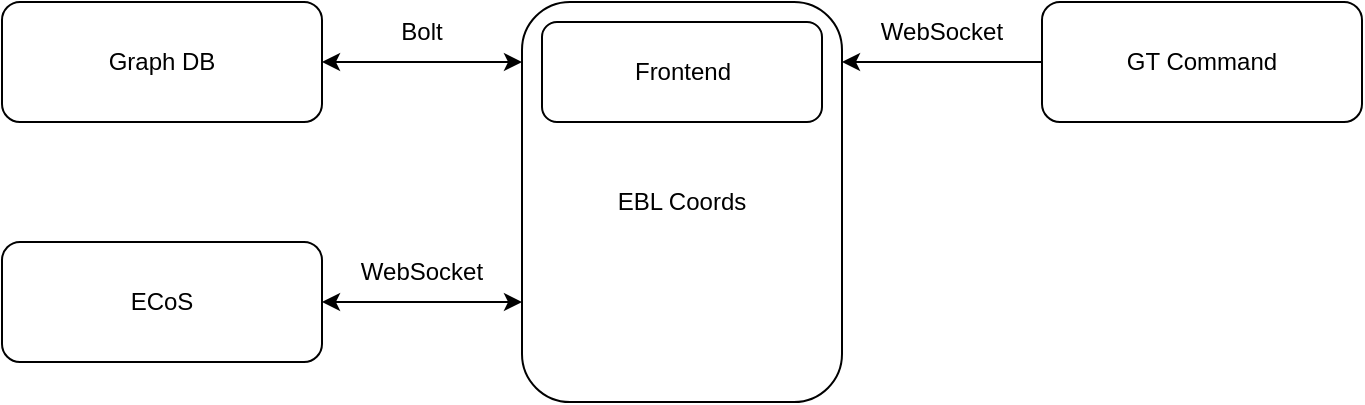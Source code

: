 <mxfile version="23.1.5" type="github">
  <diagram id="R2lEEEUBdFMjLlhIrx00" name="Page-1">
    <mxGraphModel dx="1658" dy="743" grid="1" gridSize="10" guides="1" tooltips="1" connect="1" arrows="1" fold="1" page="1" pageScale="1" pageWidth="850" pageHeight="1100" math="0" shadow="0" extFonts="Permanent Marker^https://fonts.googleapis.com/css?family=Permanent+Marker">
      <root>
        <mxCell id="0" />
        <mxCell id="1" parent="0" />
        <mxCell id="D924VpzKZGNG5bENjpo5-1" value="" style="rounded=1;whiteSpace=wrap;html=1;container=0;" parent="1" vertex="1">
          <mxGeometry x="280" y="10" width="160" height="200" as="geometry" />
        </mxCell>
        <mxCell id="D924VpzKZGNG5bENjpo5-13" value="" style="group" parent="1" vertex="1" connectable="0">
          <mxGeometry x="20" y="130" width="160" height="60" as="geometry" />
        </mxCell>
        <mxCell id="D924VpzKZGNG5bENjpo5-7" value="" style="rounded=1;whiteSpace=wrap;html=1;container=0;" parent="D924VpzKZGNG5bENjpo5-13" vertex="1">
          <mxGeometry width="160" height="60" as="geometry" />
        </mxCell>
        <mxCell id="D924VpzKZGNG5bENjpo5-8" value="ECoS" style="text;html=1;strokeColor=none;fillColor=none;align=center;verticalAlign=middle;whiteSpace=wrap;rounded=0;container=0;" parent="D924VpzKZGNG5bENjpo5-13" vertex="1">
          <mxGeometry x="50" y="25.503" width="60" height="9" as="geometry" />
        </mxCell>
        <mxCell id="D924VpzKZGNG5bENjpo5-24" value="Bolt" style="text;html=1;strokeColor=none;fillColor=none;align=center;verticalAlign=middle;whiteSpace=wrap;rounded=0;" parent="1" vertex="1">
          <mxGeometry x="200" y="10" width="60" height="30" as="geometry" />
        </mxCell>
        <mxCell id="D924VpzKZGNG5bENjpo5-25" value="WebSocket" style="text;html=1;strokeColor=none;fillColor=none;align=center;verticalAlign=middle;whiteSpace=wrap;rounded=0;" parent="1" vertex="1">
          <mxGeometry x="460" y="10" width="60" height="30" as="geometry" />
        </mxCell>
        <mxCell id="D924VpzKZGNG5bENjpo5-26" value="WebSocket" style="text;html=1;strokeColor=none;fillColor=none;align=center;verticalAlign=middle;whiteSpace=wrap;rounded=0;" parent="1" vertex="1">
          <mxGeometry x="200" y="130" width="60" height="30" as="geometry" />
        </mxCell>
        <mxCell id="D924VpzKZGNG5bENjpo5-27" value="" style="group" parent="1" vertex="1" connectable="0">
          <mxGeometry x="290" y="20" width="140" height="50" as="geometry" />
        </mxCell>
        <mxCell id="D924VpzKZGNG5bENjpo5-20" value="" style="rounded=1;whiteSpace=wrap;html=1;container=0;" parent="D924VpzKZGNG5bENjpo5-27" vertex="1">
          <mxGeometry width="140" height="50" as="geometry" />
        </mxCell>
        <mxCell id="D924VpzKZGNG5bENjpo5-21" value="Frontend" style="text;html=1;strokeColor=none;fillColor=none;align=center;verticalAlign=middle;whiteSpace=wrap;rounded=0;container=0;" parent="D924VpzKZGNG5bENjpo5-27" vertex="1">
          <mxGeometry x="52.5" y="18.754" width="35" height="12.5" as="geometry" />
        </mxCell>
        <mxCell id="D924VpzKZGNG5bENjpo5-2" value="" style="rounded=1;whiteSpace=wrap;html=1;container=0;" parent="1" vertex="1">
          <mxGeometry x="20" y="10" width="160" height="60.0" as="geometry" />
        </mxCell>
        <mxCell id="D924VpzKZGNG5bENjpo5-18" value="" style="endArrow=classic;startArrow=classic;html=1;rounded=0;exitX=1;exitY=0.5;exitDx=0;exitDy=0;" parent="1" source="D924VpzKZGNG5bENjpo5-2" edge="1">
          <mxGeometry width="50" height="50" relative="1" as="geometry">
            <mxPoint x="190" y="140" as="sourcePoint" />
            <mxPoint x="280" y="40" as="targetPoint" />
          </mxGeometry>
        </mxCell>
        <mxCell id="D924VpzKZGNG5bENjpo5-5" value="Graph DB" style="text;html=1;strokeColor=none;fillColor=none;align=center;verticalAlign=middle;whiteSpace=wrap;rounded=0;container=0;" parent="1" vertex="1">
          <mxGeometry x="70" y="35.503" width="60" height="9.0" as="geometry" />
        </mxCell>
        <mxCell id="D924VpzKZGNG5bENjpo5-17" value="" style="endArrow=classic;html=1;rounded=0;exitX=0;exitY=0.5;exitDx=0;exitDy=0;" parent="1" source="D924VpzKZGNG5bENjpo5-3" edge="1">
          <mxGeometry width="50" height="50" relative="1" as="geometry">
            <mxPoint x="540" y="170" as="sourcePoint" />
            <mxPoint x="440" y="40" as="targetPoint" />
          </mxGeometry>
        </mxCell>
        <mxCell id="pVQe80lLJ30uKZcCYDwY-3" value="" style="group" parent="1" vertex="1" connectable="0">
          <mxGeometry x="540" y="10" width="160" height="60" as="geometry" />
        </mxCell>
        <mxCell id="D924VpzKZGNG5bENjpo5-3" value="" style="rounded=1;whiteSpace=wrap;html=1;container=0;" parent="pVQe80lLJ30uKZcCYDwY-3" vertex="1">
          <mxGeometry width="160" height="60" as="geometry" />
        </mxCell>
        <mxCell id="D924VpzKZGNG5bENjpo5-6" value="GT Command" style="text;html=1;strokeColor=none;fillColor=none;align=center;verticalAlign=middle;whiteSpace=wrap;rounded=0;container=0;" parent="pVQe80lLJ30uKZcCYDwY-3" vertex="1">
          <mxGeometry x="30" y="25.503" width="100" height="9" as="geometry" />
        </mxCell>
        <mxCell id="D924VpzKZGNG5bENjpo5-4" value="EBL Coords" style="text;html=1;strokeColor=none;fillColor=none;align=center;verticalAlign=middle;whiteSpace=wrap;rounded=0;container=0;" parent="1" vertex="1">
          <mxGeometry x="310" y="105.37" width="100" height="9.26" as="geometry" />
        </mxCell>
        <mxCell id="SI389RHZB-7-OpBMgLP5-1" value="" style="endArrow=classic;startArrow=classic;html=1;rounded=0;entryX=0;entryY=0.75;entryDx=0;entryDy=0;" edge="1" parent="1" source="D924VpzKZGNG5bENjpo5-7" target="D924VpzKZGNG5bENjpo5-1">
          <mxGeometry width="50" height="50" relative="1" as="geometry">
            <mxPoint x="260" y="340" as="sourcePoint" />
            <mxPoint x="310" y="290" as="targetPoint" />
          </mxGeometry>
        </mxCell>
      </root>
    </mxGraphModel>
  </diagram>
</mxfile>
